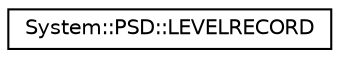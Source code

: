 digraph G
{
  edge [fontname="Helvetica",fontsize="10",labelfontname="Helvetica",labelfontsize="10"];
  node [fontname="Helvetica",fontsize="10",shape=record];
  rankdir="LR";
  Node1 [label="System::PSD::LEVELRECORD",height=0.2,width=0.4,color="black", fillcolor="white", style="filled",URL="$struct_system_1_1_p_s_d_1_1_l_e_v_e_l_r_e_c_o_r_d.html"];
}
